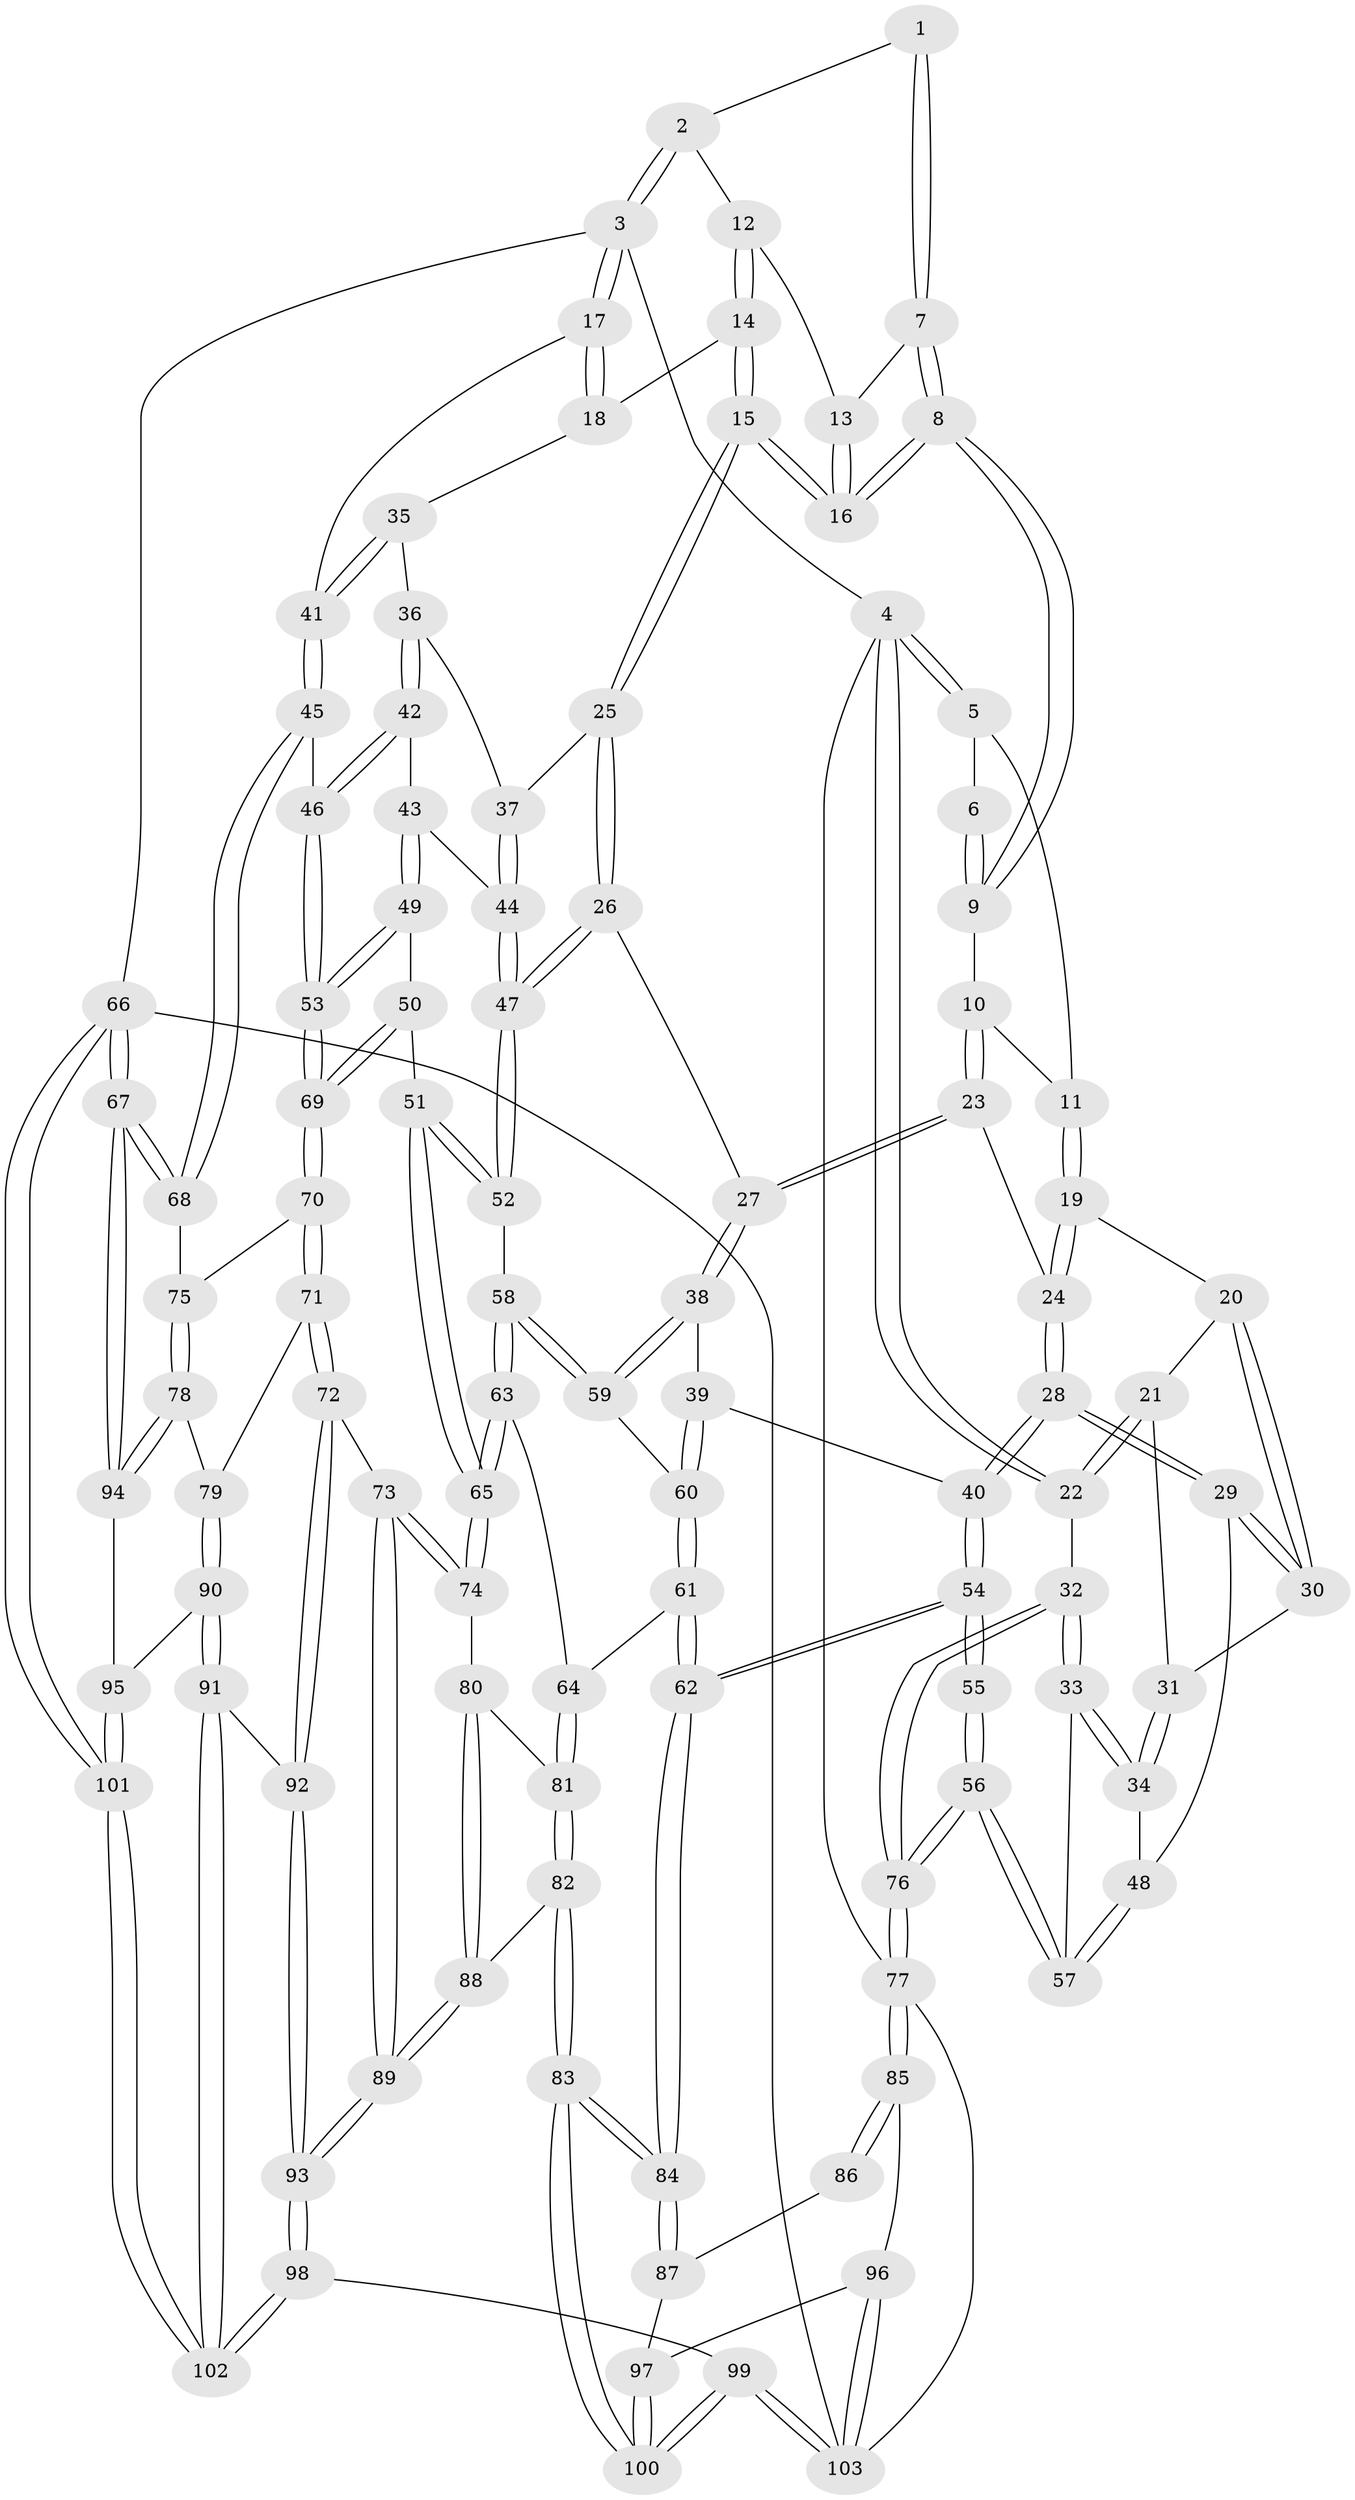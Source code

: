 // Generated by graph-tools (version 1.1) at 2025/17/03/09/25 04:17:01]
// undirected, 103 vertices, 254 edges
graph export_dot {
graph [start="1"]
  node [color=gray90,style=filled];
  1 [pos="+0.5520138183436732+0"];
  2 [pos="+0.9071737421479864+0"];
  3 [pos="+1+0"];
  4 [pos="+0+0"];
  5 [pos="+0.1994053566393441+0"];
  6 [pos="+0.4667452124209853+0"];
  7 [pos="+0.5759170257013826+0.07500563873660829"];
  8 [pos="+0.5787142505375703+0.12485260221106982"];
  9 [pos="+0.44130651517987746+0.1073795416959628"];
  10 [pos="+0.4261150553094096+0.11432609206472687"];
  11 [pos="+0.23444165808980338+0"];
  12 [pos="+0.8616488696411397+0"];
  13 [pos="+0.6778779749558427+0.036918067743247074"];
  14 [pos="+0.8163589763421079+0.032225348844064576"];
  15 [pos="+0.6273685190545715+0.20700739130463072"];
  16 [pos="+0.6031639547506062+0.16453058432417839"];
  17 [pos="+1+0"];
  18 [pos="+0.8732423036735756+0.17708843143089503"];
  19 [pos="+0.22543942331196187+0.06612407155644795"];
  20 [pos="+0.1504401740976252+0.1415141577152722"];
  21 [pos="+0.0640424171046626+0.16599137258983726"];
  22 [pos="+0+0"];
  23 [pos="+0.3882272368540967+0.2137907992395219"];
  24 [pos="+0.30152644673483475+0.21358643683715234"];
  25 [pos="+0.6272455263674712+0.22826632885079903"];
  26 [pos="+0.5685785176552003+0.31178321841488793"];
  27 [pos="+0.4991224399076791+0.30388120861164486"];
  28 [pos="+0.22437752569454508+0.35677517968642847"];
  29 [pos="+0.1745386518610197+0.34763725293206194"];
  30 [pos="+0.1638424422761643+0.3065548760293062"];
  31 [pos="+0.06361962098552691+0.18302590458240578"];
  32 [pos="+0+0.4103513872164967"];
  33 [pos="+0+0.4102355776839378"];
  34 [pos="+0.008666753943766387+0.3567398507188817"];
  35 [pos="+0.8682520030209868+0.23469885696276294"];
  36 [pos="+0.8272844739905926+0.2729940321223259"];
  37 [pos="+0.7102182213256611+0.2506248414565377"];
  38 [pos="+0.3174705749559543+0.4116757211863354"];
  39 [pos="+0.2981069479806489+0.41792634696368947"];
  40 [pos="+0.2776713638307925+0.41821033434668053"];
  41 [pos="+1+0.32040380624673187"];
  42 [pos="+0.8439216837358497+0.3522540400937362"];
  43 [pos="+0.8180997909025505+0.3844296009425809"];
  44 [pos="+0.7549647405161561+0.38340125467003383"];
  45 [pos="+1+0.35164543767879347"];
  46 [pos="+0.9778495023780298+0.4240670722257181"];
  47 [pos="+0.5951677929441721+0.4285257619532454"];
  48 [pos="+0.12622592766841575+0.35966908064684855"];
  49 [pos="+0.8153083541830516+0.3952122811921381"];
  50 [pos="+0.7076791264088399+0.5306079701267198"];
  51 [pos="+0.6978878438579403+0.5295722914795319"];
  52 [pos="+0.5969877009139535+0.4647477375965439"];
  53 [pos="+0.8773006889175373+0.5523440925948294"];
  54 [pos="+0.22392565805508188+0.6398541545771208"];
  55 [pos="+0.20233147434896678+0.6424515761611106"];
  56 [pos="+0.1295593955812354+0.5922784930016606"];
  57 [pos="+0.10718512888686357+0.5666284391878174"];
  58 [pos="+0.5683669244548529+0.49018478956301337"];
  59 [pos="+0.5290194156992598+0.4919223391370727"];
  60 [pos="+0.41099765460876947+0.5263023213225407"];
  61 [pos="+0.3645413776157029+0.6554271046546247"];
  62 [pos="+0.28860729389207174+0.6810387409937252"];
  63 [pos="+0.5057327171259802+0.6557265838215937"];
  64 [pos="+0.49961788492837367+0.6597224087940236"];
  65 [pos="+0.653163644595631+0.7152704794308843"];
  66 [pos="+1+1"];
  67 [pos="+1+0.8195587489611488"];
  68 [pos="+1+0.6227569772093672"];
  69 [pos="+0.8573743665140133+0.5957526587770342"];
  70 [pos="+0.8592067499564984+0.5999495798837287"];
  71 [pos="+0.8112051102400927+0.7305007235529258"];
  72 [pos="+0.7580311462926813+0.7712460655016807"];
  73 [pos="+0.6808461358624822+0.756650444491246"];
  74 [pos="+0.6719074306636311+0.7472796918360076"];
  75 [pos="+0.9214018658361014+0.6219670224237409"];
  76 [pos="+0+0.7012945409746552"];
  77 [pos="+0+0.8022811355524191"];
  78 [pos="+0.9895594846032426+0.8037778206713226"];
  79 [pos="+0.9393711479481325+0.8074538402540211"];
  80 [pos="+0.5574651826555572+0.7782877902117641"];
  81 [pos="+0.500687659778889+0.7542031445712349"];
  82 [pos="+0.4645259310289517+0.8303420464050665"];
  83 [pos="+0.37338702476781865+0.9104691689477693"];
  84 [pos="+0.31563579222323357+0.7965935136269198"];
  85 [pos="+0+0.8173023040463263"];
  86 [pos="+0.17881897944574143+0.6648207165297197"];
  87 [pos="+0.1591719562409094+0.8531888881873182"];
  88 [pos="+0.5649433991228042+0.8371163536105165"];
  89 [pos="+0.6128038303546995+0.864058606775151"];
  90 [pos="+0.8591501368765879+0.9101683628025908"];
  91 [pos="+0.8153689632500031+0.9211750788337811"];
  92 [pos="+0.7853824111840331+0.9013196107949708"];
  93 [pos="+0.6132486207658588+0.9840999678682322"];
  94 [pos="+1+0.8140289658701535"];
  95 [pos="+0.9357032078251871+0.9411881707948506"];
  96 [pos="+0.02376875443418399+0.8648910356739009"];
  97 [pos="+0.15054978508812766+0.8626346191310704"];
  98 [pos="+0.4995650720330064+1"];
  99 [pos="+0.37585575380602637+1"];
  100 [pos="+0.3731248820247067+1"];
  101 [pos="+1+1"];
  102 [pos="+0.8735662135419788+1"];
  103 [pos="+0.24653333882703224+1"];
  1 -- 2;
  1 -- 7;
  1 -- 7;
  2 -- 3;
  2 -- 3;
  2 -- 12;
  3 -- 4;
  3 -- 17;
  3 -- 17;
  3 -- 66;
  4 -- 5;
  4 -- 5;
  4 -- 22;
  4 -- 22;
  4 -- 77;
  5 -- 6;
  5 -- 11;
  6 -- 9;
  6 -- 9;
  7 -- 8;
  7 -- 8;
  7 -- 13;
  8 -- 9;
  8 -- 9;
  8 -- 16;
  8 -- 16;
  9 -- 10;
  10 -- 11;
  10 -- 23;
  10 -- 23;
  11 -- 19;
  11 -- 19;
  12 -- 13;
  12 -- 14;
  12 -- 14;
  13 -- 16;
  13 -- 16;
  14 -- 15;
  14 -- 15;
  14 -- 18;
  15 -- 16;
  15 -- 16;
  15 -- 25;
  15 -- 25;
  17 -- 18;
  17 -- 18;
  17 -- 41;
  18 -- 35;
  19 -- 20;
  19 -- 24;
  19 -- 24;
  20 -- 21;
  20 -- 30;
  20 -- 30;
  21 -- 22;
  21 -- 22;
  21 -- 31;
  22 -- 32;
  23 -- 24;
  23 -- 27;
  23 -- 27;
  24 -- 28;
  24 -- 28;
  25 -- 26;
  25 -- 26;
  25 -- 37;
  26 -- 27;
  26 -- 47;
  26 -- 47;
  27 -- 38;
  27 -- 38;
  28 -- 29;
  28 -- 29;
  28 -- 40;
  28 -- 40;
  29 -- 30;
  29 -- 30;
  29 -- 48;
  30 -- 31;
  31 -- 34;
  31 -- 34;
  32 -- 33;
  32 -- 33;
  32 -- 76;
  32 -- 76;
  33 -- 34;
  33 -- 34;
  33 -- 57;
  34 -- 48;
  35 -- 36;
  35 -- 41;
  35 -- 41;
  36 -- 37;
  36 -- 42;
  36 -- 42;
  37 -- 44;
  37 -- 44;
  38 -- 39;
  38 -- 59;
  38 -- 59;
  39 -- 40;
  39 -- 60;
  39 -- 60;
  40 -- 54;
  40 -- 54;
  41 -- 45;
  41 -- 45;
  42 -- 43;
  42 -- 46;
  42 -- 46;
  43 -- 44;
  43 -- 49;
  43 -- 49;
  44 -- 47;
  44 -- 47;
  45 -- 46;
  45 -- 68;
  45 -- 68;
  46 -- 53;
  46 -- 53;
  47 -- 52;
  47 -- 52;
  48 -- 57;
  48 -- 57;
  49 -- 50;
  49 -- 53;
  49 -- 53;
  50 -- 51;
  50 -- 69;
  50 -- 69;
  51 -- 52;
  51 -- 52;
  51 -- 65;
  51 -- 65;
  52 -- 58;
  53 -- 69;
  53 -- 69;
  54 -- 55;
  54 -- 55;
  54 -- 62;
  54 -- 62;
  55 -- 56;
  55 -- 56;
  56 -- 57;
  56 -- 57;
  56 -- 76;
  56 -- 76;
  58 -- 59;
  58 -- 59;
  58 -- 63;
  58 -- 63;
  59 -- 60;
  60 -- 61;
  60 -- 61;
  61 -- 62;
  61 -- 62;
  61 -- 64;
  62 -- 84;
  62 -- 84;
  63 -- 64;
  63 -- 65;
  63 -- 65;
  64 -- 81;
  64 -- 81;
  65 -- 74;
  65 -- 74;
  66 -- 67;
  66 -- 67;
  66 -- 101;
  66 -- 101;
  66 -- 103;
  67 -- 68;
  67 -- 68;
  67 -- 94;
  67 -- 94;
  68 -- 75;
  69 -- 70;
  69 -- 70;
  70 -- 71;
  70 -- 71;
  70 -- 75;
  71 -- 72;
  71 -- 72;
  71 -- 79;
  72 -- 73;
  72 -- 92;
  72 -- 92;
  73 -- 74;
  73 -- 74;
  73 -- 89;
  73 -- 89;
  74 -- 80;
  75 -- 78;
  75 -- 78;
  76 -- 77;
  76 -- 77;
  77 -- 85;
  77 -- 85;
  77 -- 103;
  78 -- 79;
  78 -- 94;
  78 -- 94;
  79 -- 90;
  79 -- 90;
  80 -- 81;
  80 -- 88;
  80 -- 88;
  81 -- 82;
  81 -- 82;
  82 -- 83;
  82 -- 83;
  82 -- 88;
  83 -- 84;
  83 -- 84;
  83 -- 100;
  83 -- 100;
  84 -- 87;
  84 -- 87;
  85 -- 86;
  85 -- 86;
  85 -- 96;
  86 -- 87;
  87 -- 97;
  88 -- 89;
  88 -- 89;
  89 -- 93;
  89 -- 93;
  90 -- 91;
  90 -- 91;
  90 -- 95;
  91 -- 92;
  91 -- 102;
  91 -- 102;
  92 -- 93;
  92 -- 93;
  93 -- 98;
  93 -- 98;
  94 -- 95;
  95 -- 101;
  95 -- 101;
  96 -- 97;
  96 -- 103;
  96 -- 103;
  97 -- 100;
  97 -- 100;
  98 -- 99;
  98 -- 102;
  98 -- 102;
  99 -- 100;
  99 -- 100;
  99 -- 103;
  99 -- 103;
  101 -- 102;
  101 -- 102;
}
